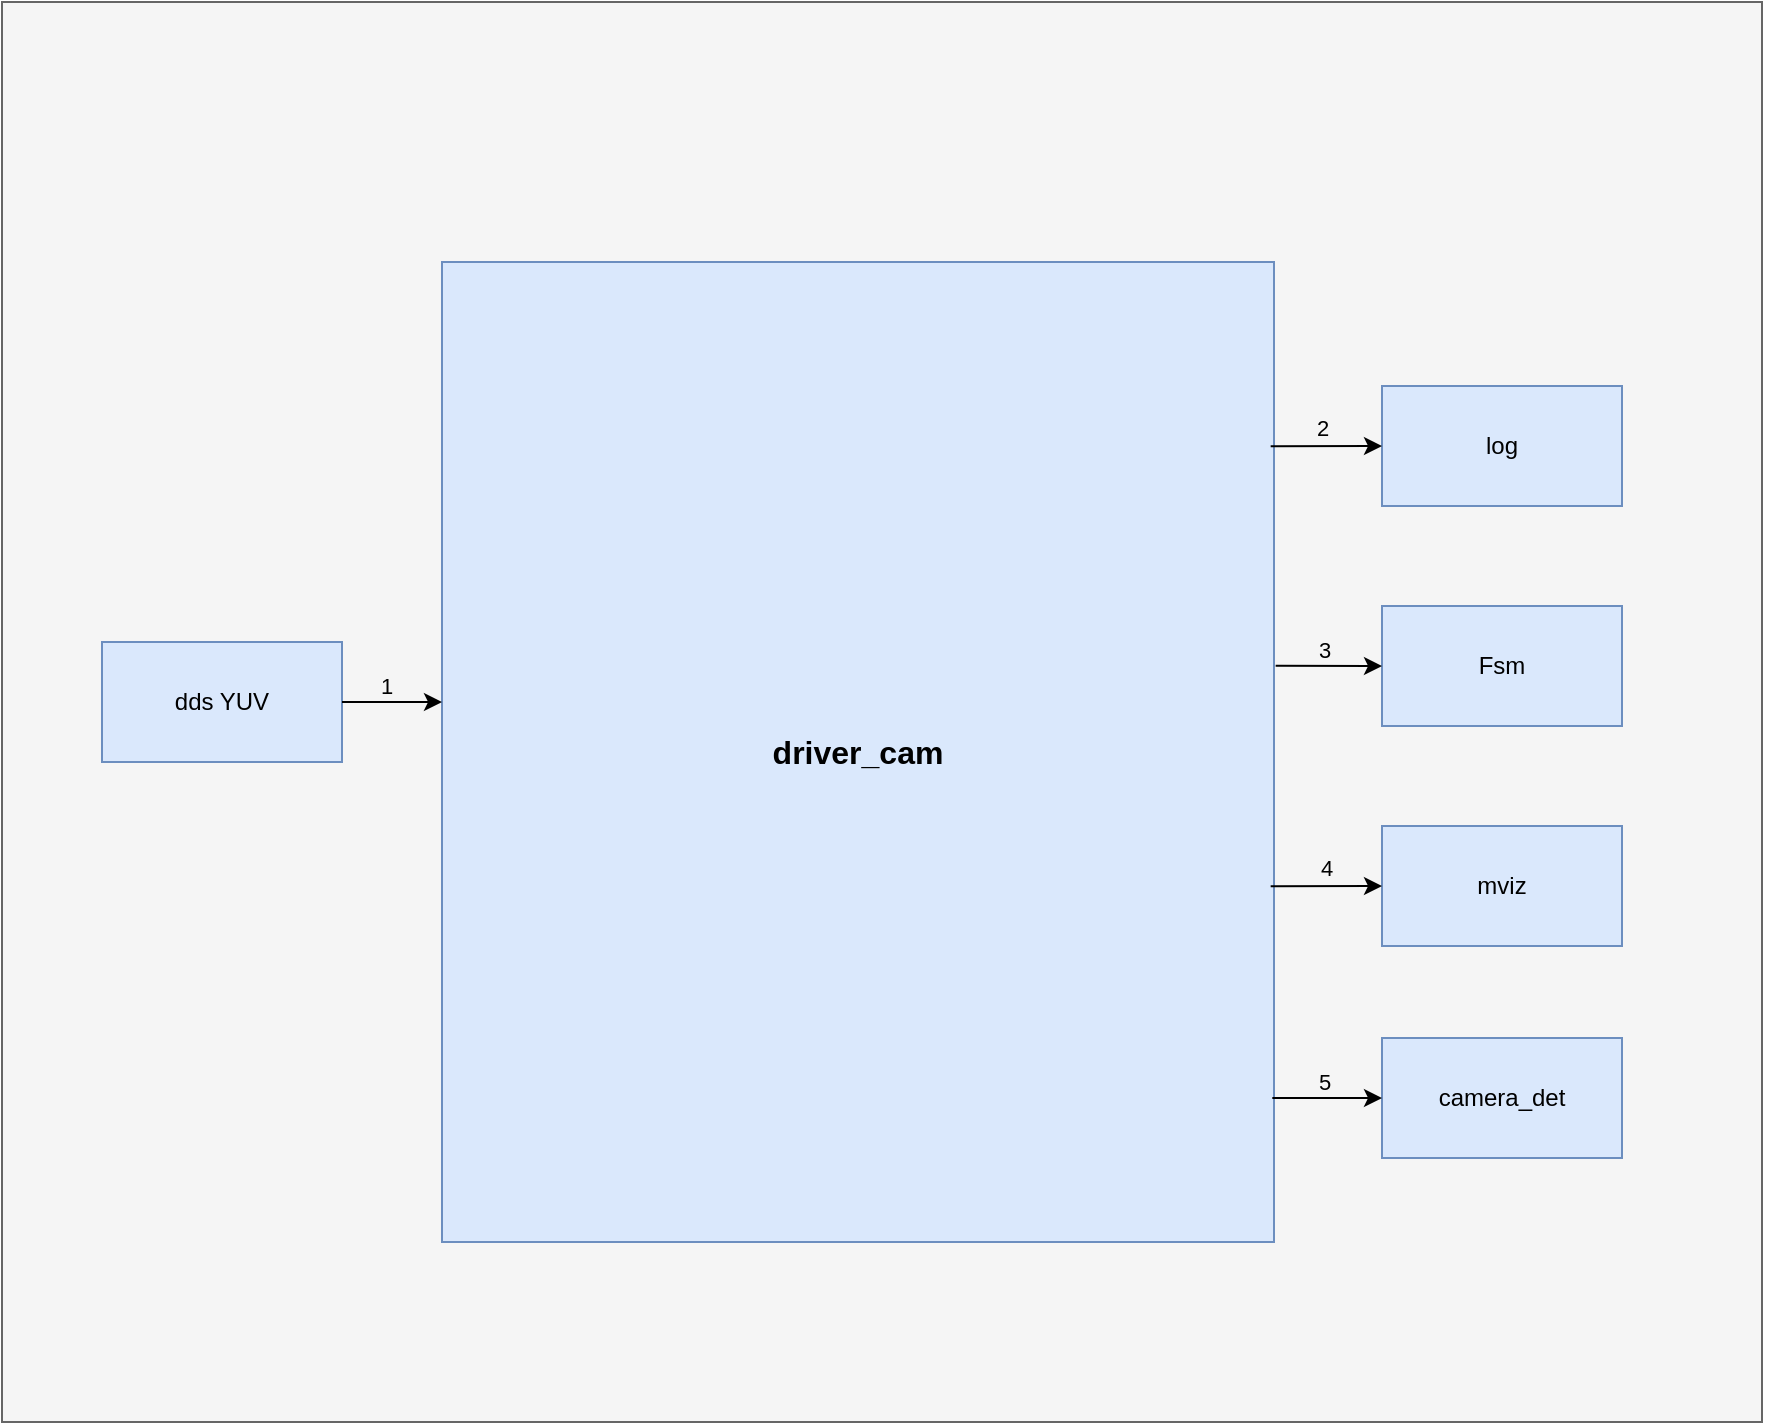 <mxfile version="26.0.14">
  <diagram name="第 1 页" id="D-faS1DdrBK2uXakqXEO">
    <mxGraphModel dx="1050" dy="565" grid="1" gridSize="10" guides="1" tooltips="1" connect="1" arrows="1" fold="1" page="1" pageScale="1" pageWidth="827" pageHeight="1169" math="0" shadow="0">
      <root>
        <mxCell id="0" />
        <mxCell id="1" parent="0" />
        <mxCell id="807guP65CA76vXRwVghX-2" value="" style="rounded=0;whiteSpace=wrap;html=1;fillColor=#f5f5f5;fontColor=#333333;strokeColor=#666666;" parent="1" vertex="1">
          <mxGeometry x="10" y="10" width="880" height="710" as="geometry" />
        </mxCell>
        <mxCell id="807guP65CA76vXRwVghX-1" value="&lt;b&gt;&lt;font style=&quot;font-size: 16px;&quot;&gt;driver_cam&lt;/font&gt;&lt;/b&gt;" style="rounded=0;whiteSpace=wrap;html=1;fillColor=#dae8fc;strokeColor=#6c8ebf;" parent="1" vertex="1">
          <mxGeometry x="230" y="140" width="416" height="490" as="geometry" />
        </mxCell>
        <mxCell id="807guP65CA76vXRwVghX-3" value="dds YUV" style="rounded=0;whiteSpace=wrap;html=1;fillColor=#dae8fc;strokeColor=#6c8ebf;" parent="1" vertex="1">
          <mxGeometry x="60" y="330" width="120" height="60" as="geometry" />
        </mxCell>
        <mxCell id="807guP65CA76vXRwVghX-4" value="log" style="rounded=0;whiteSpace=wrap;html=1;fillColor=#dae8fc;strokeColor=#6c8ebf;" parent="1" vertex="1">
          <mxGeometry x="700" y="202" width="120" height="60" as="geometry" />
        </mxCell>
        <mxCell id="807guP65CA76vXRwVghX-5" value="Fsm" style="rounded=0;whiteSpace=wrap;html=1;fillColor=#dae8fc;strokeColor=#6c8ebf;" parent="1" vertex="1">
          <mxGeometry x="700" y="312" width="120" height="60" as="geometry" />
        </mxCell>
        <mxCell id="807guP65CA76vXRwVghX-6" value="mviz" style="rounded=0;whiteSpace=wrap;html=1;fillColor=#dae8fc;strokeColor=#6c8ebf;" parent="1" vertex="1">
          <mxGeometry x="700" y="422" width="120" height="60" as="geometry" />
        </mxCell>
        <mxCell id="807guP65CA76vXRwVghX-7" value="camera_det" style="rounded=0;whiteSpace=wrap;html=1;fillColor=#dae8fc;strokeColor=#6c8ebf;" parent="1" vertex="1">
          <mxGeometry x="700" y="528" width="120" height="60" as="geometry" />
        </mxCell>
        <mxCell id="807guP65CA76vXRwVghX-8" value="" style="endArrow=classic;html=1;rounded=0;exitX=1;exitY=0.5;exitDx=0;exitDy=0;" parent="1" source="807guP65CA76vXRwVghX-3" edge="1">
          <mxGeometry width="50" height="50" relative="1" as="geometry">
            <mxPoint x="430" y="420" as="sourcePoint" />
            <mxPoint x="230" y="360" as="targetPoint" />
          </mxGeometry>
        </mxCell>
        <mxCell id="807guP65CA76vXRwVghX-9" value="1" style="edgeLabel;html=1;align=center;verticalAlign=middle;resizable=0;points=[];labelBackgroundColor=#F5F5F5;" parent="807guP65CA76vXRwVghX-8" vertex="1" connectable="0">
          <mxGeometry x="-0.136" y="-1" relative="1" as="geometry">
            <mxPoint y="-9" as="offset" />
          </mxGeometry>
        </mxCell>
        <mxCell id="807guP65CA76vXRwVghX-10" value="" style="endArrow=classic;html=1;rounded=0;exitX=0.996;exitY=0.188;exitDx=0;exitDy=0;entryX=0;entryY=0.5;entryDx=0;entryDy=0;exitPerimeter=0;" parent="1" source="807guP65CA76vXRwVghX-1" target="807guP65CA76vXRwVghX-4" edge="1">
          <mxGeometry width="50" height="50" relative="1" as="geometry">
            <mxPoint x="190" y="370" as="sourcePoint" />
            <mxPoint x="240" y="370" as="targetPoint" />
          </mxGeometry>
        </mxCell>
        <mxCell id="807guP65CA76vXRwVghX-14" value="2" style="edgeLabel;html=1;align=center;verticalAlign=middle;resizable=0;points=[];labelBackgroundColor=#F5F5F5;" parent="807guP65CA76vXRwVghX-10" vertex="1" connectable="0">
          <mxGeometry x="-0.092" y="1" relative="1" as="geometry">
            <mxPoint y="-8" as="offset" />
          </mxGeometry>
        </mxCell>
        <mxCell id="807guP65CA76vXRwVghX-15" value="" style="endArrow=classic;html=1;rounded=0;entryX=0;entryY=0.5;entryDx=0;entryDy=0;exitX=1.002;exitY=0.412;exitDx=0;exitDy=0;exitPerimeter=0;" parent="1" source="807guP65CA76vXRwVghX-1" target="807guP65CA76vXRwVghX-5" edge="1">
          <mxGeometry width="50" height="50" relative="1" as="geometry">
            <mxPoint x="430" y="420" as="sourcePoint" />
            <mxPoint x="480" y="370" as="targetPoint" />
          </mxGeometry>
        </mxCell>
        <mxCell id="807guP65CA76vXRwVghX-16" value="3" style="edgeLabel;html=1;align=center;verticalAlign=middle;resizable=0;points=[];labelBackgroundColor=#F5F5F5;" parent="807guP65CA76vXRwVghX-15" vertex="1" connectable="0">
          <mxGeometry x="-0.106" relative="1" as="geometry">
            <mxPoint y="-8" as="offset" />
          </mxGeometry>
        </mxCell>
        <mxCell id="807guP65CA76vXRwVghX-17" value="" style="endArrow=classic;html=1;rounded=0;entryX=0;entryY=0.5;entryDx=0;entryDy=0;exitX=0.996;exitY=0.637;exitDx=0;exitDy=0;exitPerimeter=0;" parent="1" source="807guP65CA76vXRwVghX-1" target="807guP65CA76vXRwVghX-6" edge="1">
          <mxGeometry width="50" height="50" relative="1" as="geometry">
            <mxPoint x="430" y="420" as="sourcePoint" />
            <mxPoint x="480" y="370" as="targetPoint" />
          </mxGeometry>
        </mxCell>
        <mxCell id="807guP65CA76vXRwVghX-18" value="4" style="edgeLabel;html=1;align=center;verticalAlign=middle;resizable=0;points=[];labelBackgroundColor=#F5F5F5;" parent="807guP65CA76vXRwVghX-17" vertex="1" connectable="0">
          <mxGeometry x="-0.02" relative="1" as="geometry">
            <mxPoint y="-9" as="offset" />
          </mxGeometry>
        </mxCell>
        <mxCell id="807guP65CA76vXRwVghX-19" value="" style="endArrow=classic;html=1;rounded=0;entryX=0;entryY=0.5;entryDx=0;entryDy=0;exitX=0.998;exitY=0.853;exitDx=0;exitDy=0;exitPerimeter=0;" parent="1" source="807guP65CA76vXRwVghX-1" target="807guP65CA76vXRwVghX-7" edge="1">
          <mxGeometry width="50" height="50" relative="1" as="geometry">
            <mxPoint x="640" y="555" as="sourcePoint" />
            <mxPoint x="480" y="370" as="targetPoint" />
          </mxGeometry>
        </mxCell>
        <mxCell id="807guP65CA76vXRwVghX-20" value="5" style="edgeLabel;html=1;align=center;verticalAlign=middle;resizable=0;points=[];labelBackgroundColor=#F5F5F5;" parent="807guP65CA76vXRwVghX-19" vertex="1" connectable="0">
          <mxGeometry x="-0.072" y="1" relative="1" as="geometry">
            <mxPoint y="-7" as="offset" />
          </mxGeometry>
        </mxCell>
      </root>
    </mxGraphModel>
  </diagram>
</mxfile>
